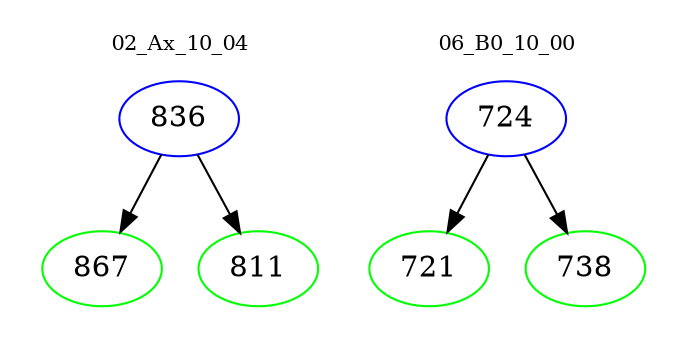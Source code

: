 digraph{
subgraph cluster_0 {
color = white
label = "02_Ax_10_04";
fontsize=10;
T0_836 [label="836", color="blue"]
T0_836 -> T0_867 [color="black"]
T0_867 [label="867", color="green"]
T0_836 -> T0_811 [color="black"]
T0_811 [label="811", color="green"]
}
subgraph cluster_1 {
color = white
label = "06_B0_10_00";
fontsize=10;
T1_724 [label="724", color="blue"]
T1_724 -> T1_721 [color="black"]
T1_721 [label="721", color="green"]
T1_724 -> T1_738 [color="black"]
T1_738 [label="738", color="green"]
}
}
